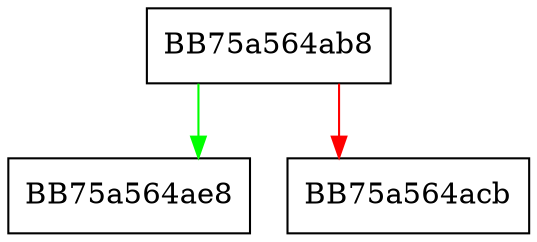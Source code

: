 digraph set {
  node [shape="box"];
  graph [splines=ortho];
  BB75a564ab8 -> BB75a564ae8 [color="green"];
  BB75a564ab8 -> BB75a564acb [color="red"];
}